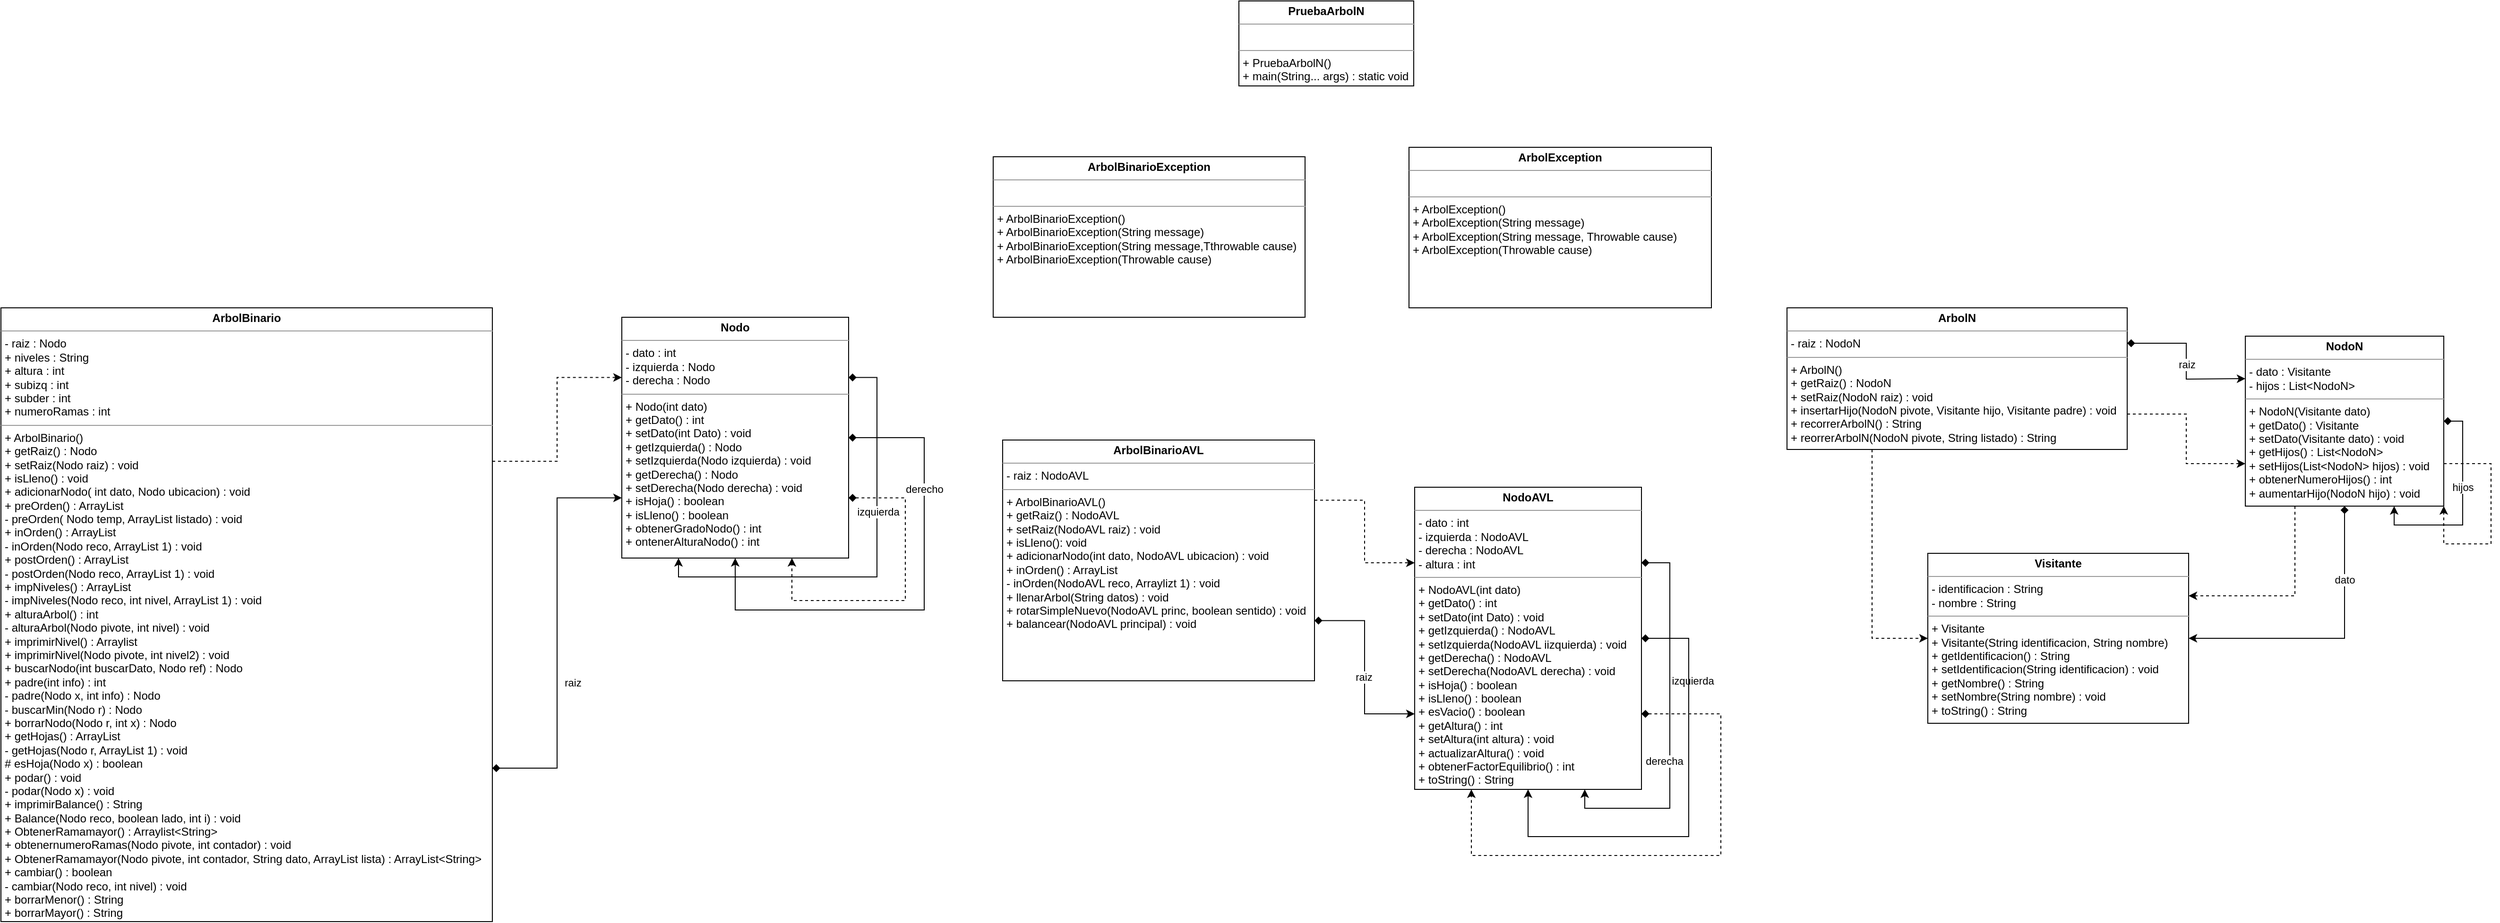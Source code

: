 <mxfile version="13.6.2" type="device"><diagram id="C5RBs43oDa-KdzZeNtuy" name="Page-1"><mxGraphModel dx="2247" dy="529" grid="1" gridSize="10" guides="1" tooltips="1" connect="1" arrows="1" fold="1" page="1" pageScale="1" pageWidth="827" pageHeight="1169" math="0" shadow="0"><root><mxCell id="WIyWlLk6GJQsqaUBKTNV-0"/><mxCell id="WIyWlLk6GJQsqaUBKTNV-1" parent="WIyWlLk6GJQsqaUBKTNV-0"/><mxCell id="Yb-BkZgmcy44K7vYcukE-5" style="edgeStyle=orthogonalEdgeStyle;rounded=0;orthogonalLoop=1;jettySize=auto;html=1;exitX=1;exitY=0.25;exitDx=0;exitDy=0;entryX=0;entryY=0.25;entryDx=0;entryDy=0;dashed=1;" parent="WIyWlLk6GJQsqaUBKTNV-1" source="lYrgY_XklsGgdN5wRHiK-0" target="Yb-BkZgmcy44K7vYcukE-0" edge="1"><mxGeometry relative="1" as="geometry"/></mxCell><mxCell id="Yb-BkZgmcy44K7vYcukE-7" style="edgeStyle=orthogonalEdgeStyle;rounded=0;orthogonalLoop=1;jettySize=auto;html=1;exitX=1;exitY=0.75;exitDx=0;exitDy=0;entryX=0;entryY=0.75;entryDx=0;entryDy=0;startArrow=diamond;startFill=1;" parent="WIyWlLk6GJQsqaUBKTNV-1" source="lYrgY_XklsGgdN5wRHiK-0" target="Yb-BkZgmcy44K7vYcukE-0" edge="1"><mxGeometry relative="1" as="geometry"/></mxCell><mxCell id="Yb-BkZgmcy44K7vYcukE-8" value="raiz" style="edgeLabel;html=1;align=center;verticalAlign=middle;resizable=0;points=[];" parent="Yb-BkZgmcy44K7vYcukE-7" vertex="1" connectable="0"><mxGeometry x="-0.19" y="-10" relative="1" as="geometry"><mxPoint x="6.67" y="12.5" as="offset"/></mxGeometry></mxCell><mxCell id="lYrgY_XklsGgdN5wRHiK-0" value="&lt;p style=&quot;margin: 0px ; margin-top: 4px ; text-align: center&quot;&gt;&lt;b&gt;ArbolBinario&lt;/b&gt;&lt;/p&gt;&lt;hr size=&quot;1&quot;&gt;&lt;p style=&quot;margin: 0px ; margin-left: 4px&quot;&gt;- raiz : Nodo&lt;/p&gt;&lt;p style=&quot;margin: 0px ; margin-left: 4px&quot;&gt;+ niveles : String&lt;/p&gt;&lt;p style=&quot;margin: 0px ; margin-left: 4px&quot;&gt;+ altura : int&lt;/p&gt;&lt;p style=&quot;margin: 0px ; margin-left: 4px&quot;&gt;&lt;span&gt;+ subizq : int&lt;/span&gt;&lt;br&gt;&lt;/p&gt;&lt;p style=&quot;margin: 0px ; margin-left: 4px&quot;&gt;&lt;span&gt;+ subder : int&lt;/span&gt;&lt;/p&gt;&lt;p style=&quot;margin: 0px ; margin-left: 4px&quot;&gt;&lt;span&gt;+ numeroRamas : int&lt;/span&gt;&lt;/p&gt;&lt;hr size=&quot;1&quot;&gt;&lt;p style=&quot;margin: 0px ; margin-left: 4px&quot;&gt;+ ArbolBinario()&lt;/p&gt;&lt;p style=&quot;margin: 0px ; margin-left: 4px&quot;&gt;+ getRaiz() : Nodo&lt;/p&gt;&lt;p style=&quot;margin: 0px ; margin-left: 4px&quot;&gt;+ setRaiz(Nodo raiz) : void&lt;/p&gt;&lt;p style=&quot;margin: 0px ; margin-left: 4px&quot;&gt;+ isLleno() : void&lt;/p&gt;&lt;p style=&quot;margin: 0px ; margin-left: 4px&quot;&gt;+ adicionarNodo( int dato, Nodo ubicacion) : void&lt;/p&gt;&lt;p style=&quot;margin: 0px ; margin-left: 4px&quot;&gt;+ preOrden() : ArrayList&lt;/p&gt;&lt;p style=&quot;margin: 0px ; margin-left: 4px&quot;&gt;- preOrden( Nodo temp, ArrayList listado) : void&lt;/p&gt;&lt;p style=&quot;margin: 0px ; margin-left: 4px&quot;&gt;+ inOrden() : ArrayList&lt;/p&gt;&lt;p style=&quot;margin: 0px ; margin-left: 4px&quot;&gt;- inOrden(Nodo reco, ArrayList 1) : void&lt;/p&gt;&lt;p style=&quot;margin: 0px 0px 0px 4px&quot;&gt;+ postOrden() : ArrayList&lt;/p&gt;&lt;p style=&quot;margin: 0px 0px 0px 4px&quot;&gt;- postOrden(Nodo reco, ArrayList 1) : void&lt;/p&gt;&lt;p style=&quot;margin: 0px 0px 0px 4px&quot;&gt;+ impNiveles() : ArrayList&lt;/p&gt;&lt;p style=&quot;margin: 0px 0px 0px 4px&quot;&gt;- impNiveles(Nodo reco, int nivel, ArrayList 1) : void&lt;/p&gt;&lt;div&gt;&lt;p style=&quot;margin: 0px 0px 0px 4px&quot;&gt;+ alturaArbol() : int&lt;/p&gt;&lt;/div&gt;&lt;div&gt;&lt;p style=&quot;margin: 0px 0px 0px 4px&quot;&gt;- alturaArbol(Nodo pivote, int nivel) : void&lt;/p&gt;&lt;div&gt;&lt;p style=&quot;margin: 0px 0px 0px 4px&quot;&gt;+ imprimirNivel() : Arraylist&lt;/p&gt;&lt;/div&gt;&lt;div&gt;&lt;p style=&quot;margin: 0px 0px 0px 4px&quot;&gt;+ imprimirNivel(Nodo pivote, int nivel2) : void&lt;/p&gt;&lt;p style=&quot;margin: 0px 0px 0px 4px&quot;&gt;+ buscarNodo(int buscarDato, Nodo ref) : Nodo&lt;/p&gt;&lt;p style=&quot;margin: 0px 0px 0px 4px&quot;&gt;+ padre(int info) : int&lt;/p&gt;&lt;p style=&quot;margin: 0px 0px 0px 4px&quot;&gt;- padre(Nodo x, int info) : Nodo&lt;/p&gt;&lt;p style=&quot;margin: 0px 0px 0px 4px&quot;&gt;- buscarMin(Nodo r) : Nodo&lt;br&gt;&lt;/p&gt;&lt;p style=&quot;margin: 0px 0px 0px 4px&quot;&gt;+ borrarNodo(Nodo r, int x) : Nodo&lt;/p&gt;&lt;p style=&quot;margin: 0px 0px 0px 4px&quot;&gt;+ getHojas() : ArrayList&lt;/p&gt;&lt;p style=&quot;margin: 0px 0px 0px 4px&quot;&gt;- getHojas(Nodo r, ArrayList 1) : void&amp;nbsp;&lt;/p&gt;&lt;p style=&quot;margin: 0px 0px 0px 4px&quot;&gt;# esHoja(Nodo x) : boolean&lt;/p&gt;&lt;p style=&quot;margin: 0px 0px 0px 4px&quot;&gt;+ podar() : void&lt;/p&gt;&lt;p style=&quot;margin: 0px 0px 0px 4px&quot;&gt;- podar(Nodo x) : void&lt;/p&gt;&lt;p style=&quot;margin: 0px 0px 0px 4px&quot;&gt;+ imprimirBalance() : String&lt;br&gt;&lt;/p&gt;&lt;p style=&quot;margin: 0px 0px 0px 4px&quot;&gt;+ Balance(Nodo reco, boolean lado, int i) : void&lt;br&gt;&lt;/p&gt;&lt;p style=&quot;margin: 0px 0px 0px 4px&quot;&gt;+ ObtenerRamamayor() : Arraylist&amp;lt;String&amp;gt;&lt;/p&gt;&lt;p style=&quot;margin: 0px 0px 0px 4px&quot;&gt;+ obtenernumeroRamas(Nodo pivote, int contador) : void&lt;/p&gt;&lt;p style=&quot;margin: 0px 0px 0px 4px&quot;&gt;+ ObtenerRamamayor(Nodo pivote, int contador, String dato, ArrayList lista) : ArrayList&amp;lt;String&amp;gt;&lt;/p&gt;&lt;p style=&quot;margin: 0px 0px 0px 4px&quot;&gt;+ cambiar() : boolean&lt;/p&gt;&lt;p style=&quot;margin: 0px 0px 0px 4px&quot;&gt;- cambiar(Nodo reco, int nivel) : void&lt;/p&gt;&lt;p style=&quot;margin: 0px 0px 0px 4px&quot;&gt;+ borrarMenor() : String&lt;/p&gt;&lt;div&gt;&lt;p style=&quot;margin: 0px 0px 0px 4px&quot;&gt;+ borrarMayor() : String&lt;/p&gt;&lt;/div&gt;&lt;/div&gt;&lt;/div&gt;&lt;p style=&quot;margin: 0px ; margin-left: 4px&quot;&gt;+ llenarArbol(String datos) : void&lt;/p&gt;&lt;p style=&quot;margin: 0px 0px 0px 4px&quot;&gt;&lt;br&gt;&lt;/p&gt;&lt;p style=&quot;margin: 0px ; margin-left: 4px&quot;&gt;&lt;br&gt;&lt;/p&gt;&lt;p style=&quot;margin: 0px ; margin-left: 4px&quot;&gt;&lt;br&gt;&lt;/p&gt;" style="verticalAlign=top;align=left;overflow=fill;fontSize=12;fontFamily=Helvetica;html=1;" parent="WIyWlLk6GJQsqaUBKTNV-1" vertex="1"><mxGeometry x="-1010" y="420" width="520" height="650" as="geometry"/></mxCell><mxCell id="Yb-BkZgmcy44K7vYcukE-0" value="&lt;p style=&quot;margin: 0px ; margin-top: 4px ; text-align: center&quot;&gt;&lt;b&gt;Nodo&lt;/b&gt;&lt;br&gt;&lt;/p&gt;&lt;hr size=&quot;1&quot;&gt;&lt;p style=&quot;margin: 0px ; margin-left: 4px&quot;&gt;- dato : int&lt;/p&gt;&lt;p style=&quot;margin: 0px ; margin-left: 4px&quot;&gt;- izquierda : Nodo&lt;/p&gt;&lt;p style=&quot;margin: 0px ; margin-left: 4px&quot;&gt;- derecha : Nodo&lt;/p&gt;&lt;hr size=&quot;1&quot;&gt;&lt;p style=&quot;margin: 0px ; margin-left: 4px&quot;&gt;+ Nodo(int dato)&lt;/p&gt;&lt;p style=&quot;margin: 0px ; margin-left: 4px&quot;&gt;&lt;span&gt;+ getDato() : int&lt;/span&gt;&lt;br&gt;&lt;/p&gt;&lt;p style=&quot;margin: 0px ; margin-left: 4px&quot;&gt;+ setDato(int Dato) : void&lt;/p&gt;&lt;p style=&quot;margin: 0px ; margin-left: 4px&quot;&gt;+ getIzquierda() : Nodo&lt;/p&gt;&lt;p style=&quot;margin: 0px ; margin-left: 4px&quot;&gt;+ setIzquierda(Nodo izquierda) : void&lt;/p&gt;&lt;p style=&quot;margin: 0px ; margin-left: 4px&quot;&gt;+ getDerecha() : Nodo&lt;/p&gt;&lt;p style=&quot;margin: 0px ; margin-left: 4px&quot;&gt;+ setDerecha(Nodo derecha) : void&lt;/p&gt;&lt;p style=&quot;margin: 0px ; margin-left: 4px&quot;&gt;+ isHoja() : boolean&lt;/p&gt;&lt;p style=&quot;margin: 0px ; margin-left: 4px&quot;&gt;+ isLleno() : boolean&lt;/p&gt;&lt;p style=&quot;margin: 0px ; margin-left: 4px&quot;&gt;+ obtenerGradoNodo() : int&lt;/p&gt;&lt;p style=&quot;margin: 0px ; margin-left: 4px&quot;&gt;+ ontenerAlturaNodo() : int&lt;/p&gt;&lt;p style=&quot;margin: 0px ; margin-left: 4px&quot;&gt;&lt;br&gt;&lt;/p&gt;&lt;p style=&quot;margin: 0px ; margin-left: 4px&quot;&gt;&lt;br&gt;&lt;/p&gt;&lt;p style=&quot;margin: 0px ; margin-left: 4px&quot;&gt;&lt;br&gt;&lt;/p&gt;&lt;div&gt;&lt;br&gt;&lt;/div&gt;&lt;div&gt;&lt;br&gt;&lt;/div&gt;&lt;div&gt;&lt;br&gt;&lt;/div&gt;&lt;p style=&quot;margin: 0px ; margin-left: 4px&quot;&gt;&lt;br&gt;&lt;/p&gt;&lt;p style=&quot;margin: 0px ; margin-left: 4px&quot;&gt;&lt;br&gt;&lt;/p&gt;" style="verticalAlign=top;align=left;overflow=fill;fontSize=12;fontFamily=Helvetica;html=1;" parent="WIyWlLk6GJQsqaUBKTNV-1" vertex="1"><mxGeometry x="-353" y="430" width="240" height="255" as="geometry"/></mxCell><mxCell id="Yb-BkZgmcy44K7vYcukE-1" value="&lt;p style=&quot;margin: 0px ; margin-top: 4px ; text-align: center&quot;&gt;&lt;b&gt;ArbolBinarioException&lt;/b&gt;&lt;br&gt;&lt;/p&gt;&lt;hr size=&quot;1&quot;&gt;&lt;p style=&quot;margin: 0px ; margin-left: 4px&quot;&gt;&lt;br&gt;&lt;/p&gt;&lt;hr size=&quot;1&quot;&gt;&lt;p style=&quot;margin: 0px ; margin-left: 4px&quot;&gt;+ ArbolBinarioException()&lt;/p&gt;&lt;p style=&quot;margin: 0px ; margin-left: 4px&quot;&gt;+ ArbolBinarioException(String message)&lt;/p&gt;&lt;p style=&quot;margin: 0px ; margin-left: 4px&quot;&gt;+ ArbolBinarioException(String message,Tthrowable cause)&lt;br&gt;&lt;/p&gt;&lt;p style=&quot;margin: 0px ; margin-left: 4px&quot;&gt;+ ArbolBinarioException(Throwable cause)&lt;br&gt;&lt;/p&gt;" style="verticalAlign=top;align=left;overflow=fill;fontSize=12;fontFamily=Helvetica;html=1;" parent="WIyWlLk6GJQsqaUBKTNV-1" vertex="1"><mxGeometry x="40" y="260" width="330" height="170" as="geometry"/></mxCell><mxCell id="Yb-BkZgmcy44K7vYcukE-2" value="&lt;p style=&quot;margin: 0px ; margin-top: 4px ; text-align: center&quot;&gt;&lt;b&gt;ArbolException&lt;/b&gt;&lt;br&gt;&lt;/p&gt;&lt;hr size=&quot;1&quot;&gt;&lt;p style=&quot;margin: 0px ; margin-left: 4px&quot;&gt;&lt;br&gt;&lt;/p&gt;&lt;hr size=&quot;1&quot;&gt;&lt;p style=&quot;margin: 0px ; margin-left: 4px&quot;&gt;+ ArbolException()&lt;/p&gt;&lt;p style=&quot;margin: 0px ; margin-left: 4px&quot;&gt;+ ArbolException(String message)&lt;/p&gt;&lt;p style=&quot;margin: 0px ; margin-left: 4px&quot;&gt;+ ArbolException(String message, Throwable cause)&lt;br&gt;&lt;/p&gt;&lt;p style=&quot;margin: 0px ; margin-left: 4px&quot;&gt;+ ArbolException(Throwable cause)&lt;br&gt;&lt;/p&gt;" style="verticalAlign=top;align=left;overflow=fill;fontSize=12;fontFamily=Helvetica;html=1;" parent="WIyWlLk6GJQsqaUBKTNV-1" vertex="1"><mxGeometry x="480" y="250" width="320" height="170" as="geometry"/></mxCell><mxCell id="Yb-BkZgmcy44K7vYcukE-15" style="edgeStyle=orthogonalEdgeStyle;rounded=0;orthogonalLoop=1;jettySize=auto;html=1;exitX=1;exitY=0.25;exitDx=0;exitDy=0;startArrow=diamond;startFill=1;" parent="WIyWlLk6GJQsqaUBKTNV-1" source="Yb-BkZgmcy44K7vYcukE-4" edge="1"><mxGeometry relative="1" as="geometry"><mxPoint x="1365" y="495" as="targetPoint"/></mxGeometry></mxCell><mxCell id="Yb-BkZgmcy44K7vYcukE-17" value="raiz" style="edgeLabel;html=1;align=center;verticalAlign=middle;resizable=0;points=[];rotation=0;" parent="Yb-BkZgmcy44K7vYcukE-15" vertex="1" connectable="0"><mxGeometry x="0.104" relative="1" as="geometry"><mxPoint y="-5" as="offset"/></mxGeometry></mxCell><mxCell id="Yb-BkZgmcy44K7vYcukE-16" style="edgeStyle=orthogonalEdgeStyle;rounded=0;orthogonalLoop=1;jettySize=auto;html=1;exitX=1;exitY=0.75;exitDx=0;exitDy=0;entryX=0;entryY=0.75;entryDx=0;entryDy=0;dashed=1;startArrow=none;startFill=0;" parent="WIyWlLk6GJQsqaUBKTNV-1" source="Yb-BkZgmcy44K7vYcukE-4" target="Yb-BkZgmcy44K7vYcukE-14" edge="1"><mxGeometry relative="1" as="geometry"/></mxCell><mxCell id="Yb-BkZgmcy44K7vYcukE-20" style="edgeStyle=orthogonalEdgeStyle;rounded=0;orthogonalLoop=1;jettySize=auto;html=1;exitX=0.25;exitY=1;exitDx=0;exitDy=0;entryX=0;entryY=0.5;entryDx=0;entryDy=0;startArrow=none;startFill=0;dashed=1;" parent="WIyWlLk6GJQsqaUBKTNV-1" source="Yb-BkZgmcy44K7vYcukE-4" target="Yb-BkZgmcy44K7vYcukE-19" edge="1"><mxGeometry relative="1" as="geometry"/></mxCell><mxCell id="Yb-BkZgmcy44K7vYcukE-4" value="&lt;p style=&quot;margin: 0px ; margin-top: 4px ; text-align: center&quot;&gt;&lt;b&gt;ArbolN&lt;/b&gt;&lt;/p&gt;&lt;hr size=&quot;1&quot;&gt;&lt;p style=&quot;margin: 0px ; margin-left: 4px&quot;&gt;- raiz : NodoN&lt;/p&gt;&lt;hr size=&quot;1&quot;&gt;&lt;p style=&quot;margin: 0px ; margin-left: 4px&quot;&gt;+ ArbolN()&lt;/p&gt;&lt;p style=&quot;margin: 0px ; margin-left: 4px&quot;&gt;+ getRaiz() : NodoN&lt;/p&gt;&lt;p style=&quot;margin: 0px ; margin-left: 4px&quot;&gt;+ setRaiz(NodoN raiz) : void&lt;/p&gt;&lt;p style=&quot;margin: 0px ; margin-left: 4px&quot;&gt;+ insertarHijo(NodoN pivote, Visitante hijo, Visitante padre) : void&lt;/p&gt;&lt;p style=&quot;margin: 0px ; margin-left: 4px&quot;&gt;+ recorrerArbolN() : String&lt;/p&gt;&lt;p style=&quot;margin: 0px ; margin-left: 4px&quot;&gt;+ reorrerArbolN(NodoN pivote, String listado) : String&lt;/p&gt;&lt;p style=&quot;margin: 0px ; margin-left: 4px&quot;&gt;&lt;br&gt;&lt;/p&gt;&lt;p style=&quot;margin: 0px ; margin-left: 4px&quot;&gt;&lt;br&gt;&lt;/p&gt;" style="verticalAlign=top;align=left;overflow=fill;fontSize=12;fontFamily=Helvetica;html=1;" parent="WIyWlLk6GJQsqaUBKTNV-1" vertex="1"><mxGeometry x="880" y="420" width="360" height="150" as="geometry"/></mxCell><mxCell id="Yb-BkZgmcy44K7vYcukE-9" style="edgeStyle=orthogonalEdgeStyle;rounded=0;orthogonalLoop=1;jettySize=auto;html=1;exitX=1;exitY=0.25;exitDx=0;exitDy=0;entryX=0.25;entryY=1;entryDx=0;entryDy=0;startArrow=diamond;startFill=1;" parent="WIyWlLk6GJQsqaUBKTNV-1" source="Yb-BkZgmcy44K7vYcukE-0" target="Yb-BkZgmcy44K7vYcukE-0" edge="1"><mxGeometry relative="1" as="geometry"><Array as="points"><mxPoint x="-83" y="494"/><mxPoint x="-83" y="705"/><mxPoint x="-293" y="705"/></Array></mxGeometry></mxCell><mxCell id="Yb-BkZgmcy44K7vYcukE-10" value="izquierda" style="edgeLabel;html=1;align=center;verticalAlign=middle;resizable=0;points=[];" parent="Yb-BkZgmcy44K7vYcukE-9" vertex="1" connectable="0"><mxGeometry x="-0.269" y="1" relative="1" as="geometry"><mxPoint as="offset"/></mxGeometry></mxCell><mxCell id="Yb-BkZgmcy44K7vYcukE-11" style="edgeStyle=orthogonalEdgeStyle;rounded=0;orthogonalLoop=1;jettySize=auto;html=1;exitX=1;exitY=0.5;exitDx=0;exitDy=0;entryX=0.5;entryY=1;entryDx=0;entryDy=0;startArrow=diamond;startFill=1;" parent="WIyWlLk6GJQsqaUBKTNV-1" source="Yb-BkZgmcy44K7vYcukE-0" target="Yb-BkZgmcy44K7vYcukE-0" edge="1"><mxGeometry relative="1" as="geometry"><Array as="points"><mxPoint x="-33" y="558"/><mxPoint x="-33" y="740"/><mxPoint x="-233" y="740"/></Array></mxGeometry></mxCell><mxCell id="Yb-BkZgmcy44K7vYcukE-12" value="derecho" style="edgeLabel;html=1;align=center;verticalAlign=middle;resizable=0;points=[];" parent="Yb-BkZgmcy44K7vYcukE-11" vertex="1" connectable="0"><mxGeometry x="-0.665" y="-48" relative="1" as="geometry"><mxPoint x="48" y="48" as="offset"/></mxGeometry></mxCell><mxCell id="Yb-BkZgmcy44K7vYcukE-13" style="edgeStyle=orthogonalEdgeStyle;rounded=0;orthogonalLoop=1;jettySize=auto;html=1;exitX=1;exitY=0.75;exitDx=0;exitDy=0;entryX=0.75;entryY=1;entryDx=0;entryDy=0;startArrow=diamond;startFill=1;dashed=1;" parent="WIyWlLk6GJQsqaUBKTNV-1" source="Yb-BkZgmcy44K7vYcukE-0" target="Yb-BkZgmcy44K7vYcukE-0" edge="1"><mxGeometry relative="1" as="geometry"><Array as="points"><mxPoint x="-53" y="621"/><mxPoint x="-53" y="730"/><mxPoint x="-173" y="730"/></Array></mxGeometry></mxCell><mxCell id="Yb-BkZgmcy44K7vYcukE-21" style="edgeStyle=orthogonalEdgeStyle;rounded=0;orthogonalLoop=1;jettySize=auto;html=1;exitX=0.25;exitY=1;exitDx=0;exitDy=0;entryX=1;entryY=0.25;entryDx=0;entryDy=0;dashed=1;startArrow=none;startFill=0;" parent="WIyWlLk6GJQsqaUBKTNV-1" source="Yb-BkZgmcy44K7vYcukE-14" target="Yb-BkZgmcy44K7vYcukE-19" edge="1"><mxGeometry relative="1" as="geometry"/></mxCell><mxCell id="Yb-BkZgmcy44K7vYcukE-22" style="edgeStyle=orthogonalEdgeStyle;rounded=0;orthogonalLoop=1;jettySize=auto;html=1;exitX=0.5;exitY=1;exitDx=0;exitDy=0;entryX=1;entryY=0.5;entryDx=0;entryDy=0;startArrow=diamond;startFill=1;" parent="WIyWlLk6GJQsqaUBKTNV-1" source="Yb-BkZgmcy44K7vYcukE-14" target="Yb-BkZgmcy44K7vYcukE-19" edge="1"><mxGeometry relative="1" as="geometry"/></mxCell><mxCell id="Yb-BkZgmcy44K7vYcukE-23" value="dato" style="edgeLabel;html=1;align=center;verticalAlign=middle;resizable=0;points=[];" parent="Yb-BkZgmcy44K7vYcukE-22" vertex="1" connectable="0"><mxGeometry x="-0.275" y="-2" relative="1" as="geometry"><mxPoint x="2" y="-32.5" as="offset"/></mxGeometry></mxCell><mxCell id="Yb-BkZgmcy44K7vYcukE-14" value="&lt;p style=&quot;margin: 0px ; margin-top: 4px ; text-align: center&quot;&gt;&lt;b&gt;NodoN&lt;/b&gt;&lt;/p&gt;&lt;hr size=&quot;1&quot;&gt;&lt;p style=&quot;margin: 0px 0px 0px 4px&quot;&gt;- dato : Visitante&lt;/p&gt;&lt;p style=&quot;margin: 0px 0px 0px 4px&quot;&gt;- hijos : List&amp;lt;NodoN&amp;gt;&lt;/p&gt;&lt;hr size=&quot;1&quot;&gt;&lt;p style=&quot;margin: 0px ; margin-left: 4px&quot;&gt;&lt;span&gt;+ NodoN(Visitante dato)&lt;/span&gt;&lt;/p&gt;&lt;p style=&quot;margin: 0px ; margin-left: 4px&quot;&gt;+ getDato() : Visitante&lt;/p&gt;&lt;p style=&quot;margin: 0px ; margin-left: 4px&quot;&gt;+ setDato(Visitante dato) : void&lt;/p&gt;&lt;p style=&quot;margin: 0px ; margin-left: 4px&quot;&gt;+ getHijos() : List&amp;lt;NodoN&amp;gt;&lt;/p&gt;&lt;p style=&quot;margin: 0px ; margin-left: 4px&quot;&gt;+ setHijos(List&amp;lt;NodoN&amp;gt; hijos) : void&lt;/p&gt;&lt;p style=&quot;margin: 0px ; margin-left: 4px&quot;&gt;+ obtenerNumeroHijos() : int&lt;/p&gt;&lt;p style=&quot;margin: 0px ; margin-left: 4px&quot;&gt;+ aumentarHijo(NodoN hijo) : void&lt;/p&gt;&lt;p style=&quot;margin: 0px ; margin-left: 4px&quot;&gt;&lt;br&gt;&lt;/p&gt;&lt;p style=&quot;margin: 0px ; margin-left: 4px&quot;&gt;&lt;br&gt;&lt;/p&gt;" style="verticalAlign=top;align=left;overflow=fill;fontSize=12;fontFamily=Helvetica;html=1;" parent="WIyWlLk6GJQsqaUBKTNV-1" vertex="1"><mxGeometry x="1365" y="450" width="210" height="180" as="geometry"/></mxCell><mxCell id="Yb-BkZgmcy44K7vYcukE-18" value="&lt;p style=&quot;margin: 0px ; margin-top: 4px ; text-align: center&quot;&gt;&lt;b&gt;PruebaArbolN&lt;/b&gt;&lt;/p&gt;&lt;hr size=&quot;1&quot;&gt;&lt;p style=&quot;margin: 0px ; margin-left: 4px&quot;&gt;&lt;br&gt;&lt;/p&gt;&lt;hr size=&quot;1&quot;&gt;&lt;p style=&quot;margin: 0px ; margin-left: 4px&quot;&gt;+ PruebaArbolN()&lt;/p&gt;&lt;p style=&quot;margin: 0px ; margin-left: 4px&quot;&gt;+ main(String... args) : static void&lt;/p&gt;" style="verticalAlign=top;align=left;overflow=fill;fontSize=12;fontFamily=Helvetica;html=1;" parent="WIyWlLk6GJQsqaUBKTNV-1" vertex="1"><mxGeometry x="300" y="95" width="185" height="90" as="geometry"/></mxCell><mxCell id="Yb-BkZgmcy44K7vYcukE-19" value="&lt;p style=&quot;margin: 0px ; margin-top: 4px ; text-align: center&quot;&gt;&lt;b&gt;Visitante&lt;/b&gt;&lt;/p&gt;&lt;hr size=&quot;1&quot;&gt;&lt;p style=&quot;margin: 0px 0px 0px 4px&quot;&gt;- identificacion : String&lt;/p&gt;&lt;p style=&quot;margin: 0px 0px 0px 4px&quot;&gt;- nombre : String&lt;/p&gt;&lt;hr size=&quot;1&quot;&gt;&lt;p style=&quot;margin: 0px ; margin-left: 4px&quot;&gt;&lt;span&gt;+ Visitante&lt;/span&gt;&lt;/p&gt;&lt;p style=&quot;margin: 0px ; margin-left: 4px&quot;&gt;+ Visitante(String identificacion, String nombre)&lt;/p&gt;&lt;p style=&quot;margin: 0px ; margin-left: 4px&quot;&gt;+ getIdentificacion() : String&lt;/p&gt;&lt;p style=&quot;margin: 0px ; margin-left: 4px&quot;&gt;+ setIdentificacion(String identificacion) : void&lt;/p&gt;&lt;p style=&quot;margin: 0px ; margin-left: 4px&quot;&gt;+ getNombre() : String&lt;/p&gt;&lt;p style=&quot;margin: 0px ; margin-left: 4px&quot;&gt;+ setNombre(String nombre) : void&lt;/p&gt;&lt;p style=&quot;margin: 0px ; margin-left: 4px&quot;&gt;+ toString() : String&amp;nbsp;&lt;/p&gt;&lt;p style=&quot;margin: 0px ; margin-left: 4px&quot;&gt;&lt;br&gt;&lt;/p&gt;&lt;p style=&quot;margin: 0px ; margin-left: 4px&quot;&gt;&lt;br&gt;&lt;/p&gt;" style="verticalAlign=top;align=left;overflow=fill;fontSize=12;fontFamily=Helvetica;html=1;" parent="WIyWlLk6GJQsqaUBKTNV-1" vertex="1"><mxGeometry x="1029" y="680" width="276" height="180" as="geometry"/></mxCell><mxCell id="Yb-BkZgmcy44K7vYcukE-24" style="edgeStyle=orthogonalEdgeStyle;rounded=0;orthogonalLoop=1;jettySize=auto;html=1;exitX=1;exitY=0.5;exitDx=0;exitDy=0;entryX=0.75;entryY=1;entryDx=0;entryDy=0;startArrow=diamond;startFill=1;" parent="WIyWlLk6GJQsqaUBKTNV-1" source="Yb-BkZgmcy44K7vYcukE-14" target="Yb-BkZgmcy44K7vYcukE-14" edge="1"><mxGeometry relative="1" as="geometry"><Array as="points"><mxPoint x="1595" y="540"/><mxPoint x="1595" y="650"/><mxPoint x="1523" y="650"/></Array></mxGeometry></mxCell><mxCell id="Yb-BkZgmcy44K7vYcukE-25" value="hijos" style="edgeLabel;html=1;align=center;verticalAlign=middle;resizable=0;points=[];" parent="Yb-BkZgmcy44K7vYcukE-24" vertex="1" connectable="0"><mxGeometry x="-0.067" y="-2" relative="1" as="geometry"><mxPoint x="2" y="-14.17" as="offset"/></mxGeometry></mxCell><mxCell id="Yb-BkZgmcy44K7vYcukE-26" style="edgeStyle=orthogonalEdgeStyle;rounded=0;orthogonalLoop=1;jettySize=auto;html=1;exitX=1;exitY=0.75;exitDx=0;exitDy=0;entryX=1;entryY=1;entryDx=0;entryDy=0;startArrow=none;startFill=0;dashed=1;" parent="WIyWlLk6GJQsqaUBKTNV-1" source="Yb-BkZgmcy44K7vYcukE-14" target="Yb-BkZgmcy44K7vYcukE-14" edge="1"><mxGeometry relative="1" as="geometry"><Array as="points"><mxPoint x="1625" y="585"/><mxPoint x="1625" y="670"/><mxPoint x="1575" y="670"/></Array></mxGeometry></mxCell><mxCell id="Yb-BkZgmcy44K7vYcukE-29" style="edgeStyle=orthogonalEdgeStyle;rounded=0;orthogonalLoop=1;jettySize=auto;html=1;exitX=1;exitY=0.25;exitDx=0;exitDy=0;entryX=0;entryY=0.25;entryDx=0;entryDy=0;dashed=1;startArrow=none;startFill=0;" parent="WIyWlLk6GJQsqaUBKTNV-1" source="Yb-BkZgmcy44K7vYcukE-27" target="Yb-BkZgmcy44K7vYcukE-28" edge="1"><mxGeometry relative="1" as="geometry"/></mxCell><mxCell id="Yb-BkZgmcy44K7vYcukE-30" style="edgeStyle=orthogonalEdgeStyle;rounded=0;orthogonalLoop=1;jettySize=auto;html=1;exitX=1;exitY=0.75;exitDx=0;exitDy=0;startArrow=diamond;startFill=1;entryX=0;entryY=0.75;entryDx=0;entryDy=0;" parent="WIyWlLk6GJQsqaUBKTNV-1" source="Yb-BkZgmcy44K7vYcukE-27" target="Yb-BkZgmcy44K7vYcukE-28" edge="1"><mxGeometry relative="1" as="geometry"><mxPoint x="500" y="840" as="targetPoint"/></mxGeometry></mxCell><mxCell id="Yb-BkZgmcy44K7vYcukE-31" value="raiz" style="edgeLabel;html=1;align=center;verticalAlign=middle;resizable=0;points=[];" parent="Yb-BkZgmcy44K7vYcukE-30" vertex="1" connectable="0"><mxGeometry x="0.1" y="-1" relative="1" as="geometry"><mxPoint as="offset"/></mxGeometry></mxCell><mxCell id="Yb-BkZgmcy44K7vYcukE-27" value="&lt;p style=&quot;margin: 0px ; margin-top: 4px ; text-align: center&quot;&gt;&lt;b&gt;ArbolBinarioAVL&lt;/b&gt;&lt;br&gt;&lt;/p&gt;&lt;hr size=&quot;1&quot;&gt;&lt;p style=&quot;margin: 0px ; margin-left: 4px&quot;&gt;- raiz : NodoAVL&lt;/p&gt;&lt;hr size=&quot;1&quot;&gt;&lt;p style=&quot;margin: 0px ; margin-left: 4px&quot;&gt;+ ArbolBinarioAVL()&lt;/p&gt;&lt;p style=&quot;margin: 0px ; margin-left: 4px&quot;&gt;&lt;span&gt;+ getRaiz() : NodoAVL&lt;/span&gt;&lt;br&gt;&lt;/p&gt;&lt;p style=&quot;margin: 0px ; margin-left: 4px&quot;&gt;+ setRaiz(NodoAVL raiz) : void&lt;/p&gt;&lt;p style=&quot;margin: 0px ; margin-left: 4px&quot;&gt;+ isLleno(): void&lt;/p&gt;&lt;p style=&quot;margin: 0px ; margin-left: 4px&quot;&gt;+ adicionarNodo(int dato, NodoAVL ubicacion) : void&lt;/p&gt;&lt;p style=&quot;margin: 0px ; margin-left: 4px&quot;&gt;+ inOrden() : ArrayList&lt;/p&gt;&lt;p style=&quot;margin: 0px ; margin-left: 4px&quot;&gt;- inOrden(NodoAVL reco, Arraylizt 1) : void&lt;/p&gt;&lt;p style=&quot;margin: 0px ; margin-left: 4px&quot;&gt;+ llenarArbol(String datos) : void&lt;/p&gt;&lt;p style=&quot;margin: 0px ; margin-left: 4px&quot;&gt;+ rotarSimpleNuevo(NodoAVL princ, boolean sentido) : void&lt;/p&gt;&lt;p style=&quot;margin: 0px ; margin-left: 4px&quot;&gt;+ balancear(NodoAVL principal) : void&lt;/p&gt;&lt;p style=&quot;margin: 0px ; margin-left: 4px&quot;&gt;&lt;br&gt;&lt;/p&gt;&lt;p style=&quot;margin: 0px ; margin-left: 4px&quot;&gt;&lt;br&gt;&lt;/p&gt;&lt;p style=&quot;margin: 0px ; margin-left: 4px&quot;&gt;&lt;br&gt;&lt;/p&gt;&lt;div&gt;&lt;br&gt;&lt;/div&gt;&lt;div&gt;&lt;br&gt;&lt;/div&gt;&lt;div&gt;&lt;br&gt;&lt;/div&gt;&lt;p style=&quot;margin: 0px ; margin-left: 4px&quot;&gt;&lt;br&gt;&lt;/p&gt;&lt;p style=&quot;margin: 0px ; margin-left: 4px&quot;&gt;&lt;br&gt;&lt;/p&gt;" style="verticalAlign=top;align=left;overflow=fill;fontSize=12;fontFamily=Helvetica;html=1;" parent="WIyWlLk6GJQsqaUBKTNV-1" vertex="1"><mxGeometry x="50" y="560" width="330" height="255" as="geometry"/></mxCell><mxCell id="Yb-BkZgmcy44K7vYcukE-28" value="&lt;p style=&quot;margin: 0px ; margin-top: 4px ; text-align: center&quot;&gt;&lt;b&gt;NodoAVL&lt;/b&gt;&lt;br&gt;&lt;/p&gt;&lt;hr size=&quot;1&quot;&gt;&lt;p style=&quot;margin: 0px ; margin-left: 4px&quot;&gt;- dato : int&lt;/p&gt;&lt;p style=&quot;margin: 0px ; margin-left: 4px&quot;&gt;- izquierda : NodoAVL&lt;/p&gt;&lt;p style=&quot;margin: 0px ; margin-left: 4px&quot;&gt;- derecha : NodoAVL&lt;/p&gt;&lt;p style=&quot;margin: 0px ; margin-left: 4px&quot;&gt;- altura : int&lt;/p&gt;&lt;hr size=&quot;1&quot;&gt;&lt;p style=&quot;margin: 0px ; margin-left: 4px&quot;&gt;+ NodoAVL(int dato)&lt;/p&gt;&lt;p style=&quot;margin: 0px ; margin-left: 4px&quot;&gt;&lt;span&gt;+ getDato() : int&lt;/span&gt;&lt;br&gt;&lt;/p&gt;&lt;p style=&quot;margin: 0px ; margin-left: 4px&quot;&gt;+ setDato(int Dato) : void&lt;/p&gt;&lt;p style=&quot;margin: 0px ; margin-left: 4px&quot;&gt;+ getIzquierda() : NodoAVL&lt;/p&gt;&lt;p style=&quot;margin: 0px ; margin-left: 4px&quot;&gt;+ setIzquierda(NodoAVL iizquierda) : void&lt;/p&gt;&lt;p style=&quot;margin: 0px ; margin-left: 4px&quot;&gt;+ getDerecha() : NodoAVL&lt;/p&gt;&lt;p style=&quot;margin: 0px ; margin-left: 4px&quot;&gt;+ setDerecha(NodoAVL derecha) : void&lt;/p&gt;&lt;p style=&quot;margin: 0px ; margin-left: 4px&quot;&gt;+ isHoja() : boolean&lt;/p&gt;&lt;p style=&quot;margin: 0px ; margin-left: 4px&quot;&gt;+ isLleno() : boolean&lt;/p&gt;&lt;p style=&quot;margin: 0px ; margin-left: 4px&quot;&gt;+ esVacio() : boolean&lt;/p&gt;&lt;p style=&quot;margin: 0px ; margin-left: 4px&quot;&gt;+ getAltura() : int&lt;/p&gt;&lt;p style=&quot;margin: 0px ; margin-left: 4px&quot;&gt;+ setAltura(int altura) : void&lt;/p&gt;&lt;p style=&quot;margin: 0px ; margin-left: 4px&quot;&gt;+ actualizarAltura() : void&lt;/p&gt;&lt;p style=&quot;margin: 0px ; margin-left: 4px&quot;&gt;+ obtenerFactorEquilibrio() : int&lt;/p&gt;&lt;p style=&quot;margin: 0px ; margin-left: 4px&quot;&gt;+ toString() : String&lt;/p&gt;&lt;p style=&quot;margin: 0px ; margin-left: 4px&quot;&gt;&lt;br&gt;&lt;/p&gt;&lt;p style=&quot;margin: 0px ; margin-left: 4px&quot;&gt;&lt;br&gt;&lt;/p&gt;&lt;div&gt;&lt;br&gt;&lt;/div&gt;&lt;div&gt;&lt;br&gt;&lt;/div&gt;&lt;div&gt;&lt;br&gt;&lt;/div&gt;&lt;p style=&quot;margin: 0px ; margin-left: 4px&quot;&gt;&lt;br&gt;&lt;/p&gt;&lt;p style=&quot;margin: 0px ; margin-left: 4px&quot;&gt;&lt;br&gt;&lt;/p&gt;" style="verticalAlign=top;align=left;overflow=fill;fontSize=12;fontFamily=Helvetica;html=1;" parent="WIyWlLk6GJQsqaUBKTNV-1" vertex="1"><mxGeometry x="486" y="610" width="240" height="320" as="geometry"/></mxCell><mxCell id="Yb-BkZgmcy44K7vYcukE-32" style="edgeStyle=orthogonalEdgeStyle;rounded=0;orthogonalLoop=1;jettySize=auto;html=1;exitX=1;exitY=0.25;exitDx=0;exitDy=0;entryX=0.75;entryY=1;entryDx=0;entryDy=0;startArrow=diamond;startFill=1;" parent="WIyWlLk6GJQsqaUBKTNV-1" source="Yb-BkZgmcy44K7vYcukE-28" target="Yb-BkZgmcy44K7vYcukE-28" edge="1"><mxGeometry relative="1" as="geometry"><Array as="points"><mxPoint x="756" y="690"/><mxPoint x="756" y="950"/><mxPoint x="666" y="950"/></Array></mxGeometry></mxCell><mxCell id="Yb-BkZgmcy44K7vYcukE-36" value="izquierda" style="edgeLabel;html=1;align=center;verticalAlign=middle;resizable=0;points=[];" parent="Yb-BkZgmcy44K7vYcukE-32" vertex="1" connectable="0"><mxGeometry x="0.209" y="1" relative="1" as="geometry"><mxPoint x="23.06" y="-87.47" as="offset"/></mxGeometry></mxCell><mxCell id="Yb-BkZgmcy44K7vYcukE-33" style="edgeStyle=orthogonalEdgeStyle;rounded=0;orthogonalLoop=1;jettySize=auto;html=1;exitX=1;exitY=0.5;exitDx=0;exitDy=0;entryX=0.5;entryY=1;entryDx=0;entryDy=0;startArrow=diamond;startFill=1;" parent="WIyWlLk6GJQsqaUBKTNV-1" source="Yb-BkZgmcy44K7vYcukE-28" target="Yb-BkZgmcy44K7vYcukE-28" edge="1"><mxGeometry relative="1" as="geometry"><Array as="points"><mxPoint x="776" y="770"/><mxPoint x="776" y="980"/><mxPoint x="606" y="980"/></Array></mxGeometry></mxCell><mxCell id="Yb-BkZgmcy44K7vYcukE-35" value="derecha" style="edgeLabel;html=1;align=center;verticalAlign=middle;resizable=0;points=[];" parent="Yb-BkZgmcy44K7vYcukE-33" vertex="1" connectable="0"><mxGeometry x="-0.561" y="-3" relative="1" as="geometry"><mxPoint x="-22.94" y="74" as="offset"/></mxGeometry></mxCell><mxCell id="Yb-BkZgmcy44K7vYcukE-34" style="edgeStyle=orthogonalEdgeStyle;rounded=0;orthogonalLoop=1;jettySize=auto;html=1;exitX=1;exitY=0.75;exitDx=0;exitDy=0;entryX=0.25;entryY=1;entryDx=0;entryDy=0;startArrow=diamond;startFill=1;dashed=1;" parent="WIyWlLk6GJQsqaUBKTNV-1" source="Yb-BkZgmcy44K7vYcukE-28" target="Yb-BkZgmcy44K7vYcukE-28" edge="1"><mxGeometry relative="1" as="geometry"><Array as="points"><mxPoint x="810" y="850"/><mxPoint x="810" y="1000"/><mxPoint x="546" y="1000"/></Array></mxGeometry></mxCell></root></mxGraphModel></diagram></mxfile>